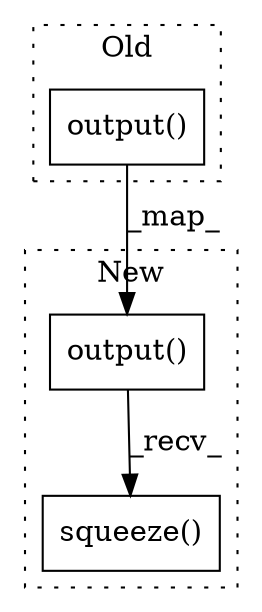 digraph G {
subgraph cluster0 {
1 [label="output()" a="75" s="2025,2043" l="12,1" shape="box"];
label = "Old";
style="dotted";
}
subgraph cluster1 {
2 [label="output()" a="75" s="2025,2043" l="12,1" shape="box"];
3 [label="squeeze()" a="75" s="2025" l="29" shape="box"];
label = "New";
style="dotted";
}
1 -> 2 [label="_map_"];
2 -> 3 [label="_recv_"];
}
